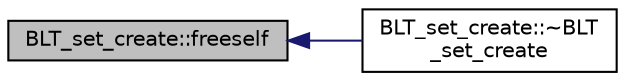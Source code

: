 digraph "BLT_set_create::freeself"
{
  edge [fontname="Helvetica",fontsize="10",labelfontname="Helvetica",labelfontsize="10"];
  node [fontname="Helvetica",fontsize="10",shape=record];
  rankdir="LR";
  Node69 [label="BLT_set_create::freeself",height=0.2,width=0.4,color="black", fillcolor="grey75", style="filled", fontcolor="black"];
  Node69 -> Node70 [dir="back",color="midnightblue",fontsize="10",style="solid",fontname="Helvetica"];
  Node70 [label="BLT_set_create::~BLT\l_set_create",height=0.2,width=0.4,color="black", fillcolor="white", style="filled",URL="$d4/d40/class_b_l_t__set__create.html#ae8142ff7accfecbfac221cba96f48eeb"];
}
